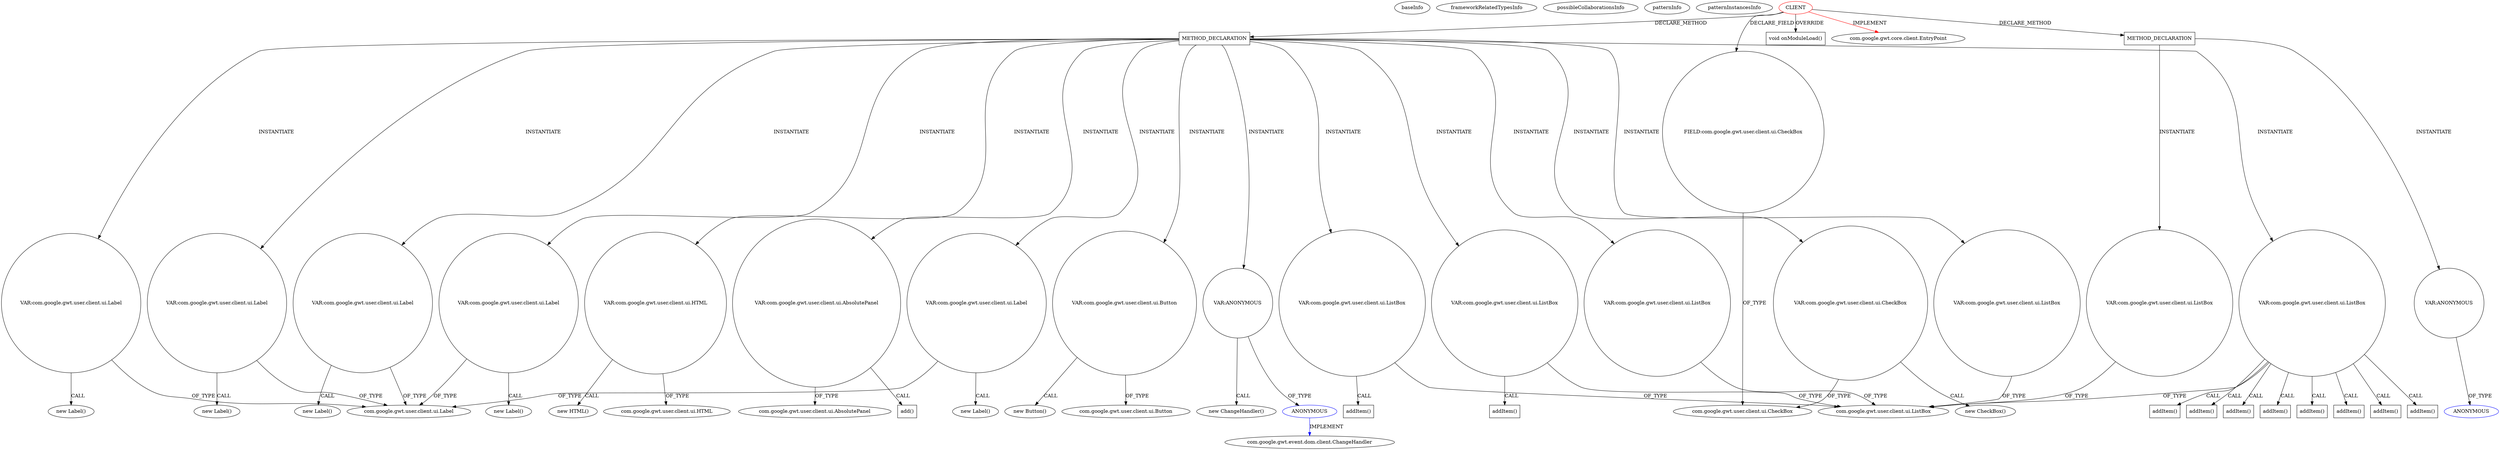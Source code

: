 digraph {
baseInfo[graphId=1037,category="pattern",isAnonymous=false,possibleRelation=true]
frameworkRelatedTypesInfo[0="com.google.gwt.core.client.EntryPoint"]
possibleCollaborationsInfo[0="1037~INSTANTIATION-CLIENT_METHOD_DECLARATION-~com.google.gwt.core.client.EntryPoint ~com.google.gwt.event.dom.client.ChangeHandler ~false~true"]
patternInfo[frequency=2.0,patternRootClient=0]
patternInstancesInfo[0="spydon-esiade~/spydon-esiade/esiade-master/src/net/esiade/client/Esiade.java~Esiade~4504",1="DeannaSurma-Census~/DeannaSurma-Census/Census-master/src/com/cs4302/census/client/Census.java~Census~109"]
113[label="new ChangeHandler()",vertexType="CONSTRUCTOR_CALL",isFrameworkType=false]
114[label="VAR:ANONYMOUS",vertexType="VARIABLE_EXPRESION",isFrameworkType=false,shape=circle]
115[label="ANONYMOUS",vertexType="REFERENCE_ANONYMOUS_DECLARATION",isFrameworkType=false,color=blue]
116[label="com.google.gwt.event.dom.client.ChangeHandler",vertexType="FRAMEWORK_INTERFACE_TYPE",isFrameworkType=false]
77[label="METHOD_DECLARATION",vertexType="CLIENT_METHOD_DECLARATION",isFrameworkType=false,shape=box]
0[label="CLIENT",vertexType="ROOT_CLIENT_CLASS_DECLARATION",isFrameworkType=false,color=red]
18[label="FIELD:com.google.gwt.user.client.ui.CheckBox",vertexType="FIELD_DECLARATION",isFrameworkType=false,shape=circle]
20[label="void onModuleLoad()",vertexType="OVERRIDING_METHOD_DECLARATION",isFrameworkType=false,shape=box]
19[label="com.google.gwt.user.client.ui.CheckBox",vertexType="FRAMEWORK_CLASS_TYPE",isFrameworkType=false]
1[label="com.google.gwt.core.client.EntryPoint",vertexType="FRAMEWORK_INTERFACE_TYPE",isFrameworkType=false]
302[label="VAR:com.google.gwt.user.client.ui.CheckBox",vertexType="VARIABLE_EXPRESION",isFrameworkType=false,shape=circle]
301[label="new CheckBox()",vertexType="CONSTRUCTOR_CALL",isFrameworkType=false]
355[label="METHOD_DECLARATION",vertexType="CLIENT_METHOD_DECLARATION",isFrameworkType=false,shape=box]
322[label="VAR:com.google.gwt.user.client.ui.Label",vertexType="VARIABLE_EXPRESION",isFrameworkType=false,shape=circle]
5[label="com.google.gwt.user.client.ui.Label",vertexType="FRAMEWORK_CLASS_TYPE",isFrameworkType=false]
90[label="VAR:com.google.gwt.user.client.ui.Label",vertexType="VARIABLE_EXPRESION",isFrameworkType=false,shape=circle]
286[label="VAR:com.google.gwt.user.client.ui.Label",vertexType="VARIABLE_EXPRESION",isFrameworkType=false,shape=circle]
95[label="VAR:com.google.gwt.user.client.ui.Label",vertexType="VARIABLE_EXPRESION",isFrameworkType=false,shape=circle]
82[label="VAR:com.google.gwt.user.client.ui.Label",vertexType="VARIABLE_EXPRESION",isFrameworkType=false,shape=circle]
325[label="VAR:com.google.gwt.user.client.ui.HTML",vertexType="VARIABLE_EXPRESION",isFrameworkType=false,shape=circle]
324[label="new HTML()",vertexType="CONSTRUCTOR_CALL",isFrameworkType=false]
285[label="new Label()",vertexType="CONSTRUCTOR_CALL",isFrameworkType=false]
81[label="new Label()",vertexType="CONSTRUCTOR_CALL",isFrameworkType=false]
366[label="VAR:ANONYMOUS",vertexType="VARIABLE_EXPRESION",isFrameworkType=false,shape=circle]
367[label="ANONYMOUS",vertexType="REFERENCE_ANONYMOUS_DECLARATION",isFrameworkType=false,color=blue]
94[label="new Label()",vertexType="CONSTRUCTOR_CALL",isFrameworkType=false]
321[label="new Label()",vertexType="CONSTRUCTOR_CALL",isFrameworkType=false]
89[label="new Label()",vertexType="CONSTRUCTOR_CALL",isFrameworkType=false]
84[label="VAR:com.google.gwt.user.client.ui.AbsolutePanel",vertexType="VARIABLE_EXPRESION",isFrameworkType=false,shape=circle]
86[label="com.google.gwt.user.client.ui.AbsolutePanel",vertexType="FRAMEWORK_CLASS_TYPE",isFrameworkType=false]
233[label="add()",vertexType="INSIDE_CALL",isFrameworkType=false,shape=box]
314[label="VAR:com.google.gwt.user.client.ui.Button",vertexType="VARIABLE_EXPRESION",isFrameworkType=false,shape=circle]
313[label="new Button()",vertexType="CONSTRUCTOR_CALL",isFrameworkType=false]
326[label="com.google.gwt.user.client.ui.HTML",vertexType="FRAMEWORK_CLASS_TYPE",isFrameworkType=false]
29[label="com.google.gwt.user.client.ui.Button",vertexType="FRAMEWORK_CLASS_TYPE",isFrameworkType=false]
257[label="VAR:com.google.gwt.user.client.ui.ListBox",vertexType="VARIABLE_EXPRESION",isFrameworkType=false,shape=circle]
258[label="addItem()",vertexType="INSIDE_CALL",isFrameworkType=false,shape=box]
3[label="com.google.gwt.user.client.ui.ListBox",vertexType="FRAMEWORK_CLASS_TYPE",isFrameworkType=false]
102[label="VAR:com.google.gwt.user.client.ui.ListBox",vertexType="VARIABLE_EXPRESION",isFrameworkType=false,shape=circle]
103[label="addItem()",vertexType="INSIDE_CALL",isFrameworkType=false,shape=box]
117[label="VAR:com.google.gwt.user.client.ui.ListBox",vertexType="VARIABLE_EXPRESION",isFrameworkType=false,shape=circle]
159[label="addItem()",vertexType="INSIDE_CALL",isFrameworkType=false,shape=box]
130[label="VAR:com.google.gwt.user.client.ui.ListBox",vertexType="VARIABLE_EXPRESION",isFrameworkType=false,shape=circle]
161[label="addItem()",vertexType="INSIDE_CALL",isFrameworkType=false,shape=box]
195[label="addItem()",vertexType="INSIDE_CALL",isFrameworkType=false,shape=box]
100[label="VAR:com.google.gwt.user.client.ui.ListBox",vertexType="VARIABLE_EXPRESION",isFrameworkType=false,shape=circle]
185[label="addItem()",vertexType="INSIDE_CALL",isFrameworkType=false,shape=box]
157[label="addItem()",vertexType="INSIDE_CALL",isFrameworkType=false,shape=box]
201[label="addItem()",vertexType="INSIDE_CALL",isFrameworkType=false,shape=box]
207[label="addItem()",vertexType="INSIDE_CALL",isFrameworkType=false,shape=box]
360[label="VAR:com.google.gwt.user.client.ui.ListBox",vertexType="VARIABLE_EXPRESION",isFrameworkType=false,shape=circle]
141[label="addItem()",vertexType="INSIDE_CALL",isFrameworkType=false,shape=box]
115->116[label="IMPLEMENT",color=blue]
117->141[label="CALL"]
360->3[label="OF_TYPE"]
77->257[label="INSTANTIATE"]
114->113[label="CALL"]
77->302[label="INSTANTIATE"]
114->115[label="OF_TYPE"]
90->5[label="OF_TYPE"]
117->3[label="OF_TYPE"]
322->321[label="CALL"]
366->367[label="OF_TYPE"]
286->5[label="OF_TYPE"]
18->19[label="OF_TYPE"]
102->3[label="OF_TYPE"]
325->324[label="CALL"]
117->201[label="CALL"]
77->95[label="INSTANTIATE"]
286->285[label="CALL"]
82->81[label="CALL"]
77->130[label="INSTANTIATE"]
355->360[label="INSTANTIATE"]
302->301[label="CALL"]
95->94[label="CALL"]
0->20[label="OVERRIDE"]
82->5[label="OF_TYPE"]
0->1[label="IMPLEMENT",color=red]
77->286[label="INSTANTIATE"]
325->326[label="OF_TYPE"]
100->3[label="OF_TYPE"]
117->185[label="CALL"]
314->313[label="CALL"]
117->161[label="CALL"]
77->322[label="INSTANTIATE"]
95->5[label="OF_TYPE"]
77->102[label="INSTANTIATE"]
302->19[label="OF_TYPE"]
90->89[label="CALL"]
77->84[label="INSTANTIATE"]
117->159[label="CALL"]
84->86[label="OF_TYPE"]
117->207[label="CALL"]
77->100[label="INSTANTIATE"]
77->117[label="INSTANTIATE"]
77->90[label="INSTANTIATE"]
102->103[label="CALL"]
257->258[label="CALL"]
322->5[label="OF_TYPE"]
77->114[label="INSTANTIATE"]
130->3[label="OF_TYPE"]
77->82[label="INSTANTIATE"]
0->355[label="DECLARE_METHOD"]
355->366[label="INSTANTIATE"]
117->157[label="CALL"]
314->29[label="OF_TYPE"]
77->325[label="INSTANTIATE"]
0->77[label="DECLARE_METHOD"]
257->3[label="OF_TYPE"]
117->195[label="CALL"]
0->18[label="DECLARE_FIELD"]
77->314[label="INSTANTIATE"]
84->233[label="CALL"]
}
